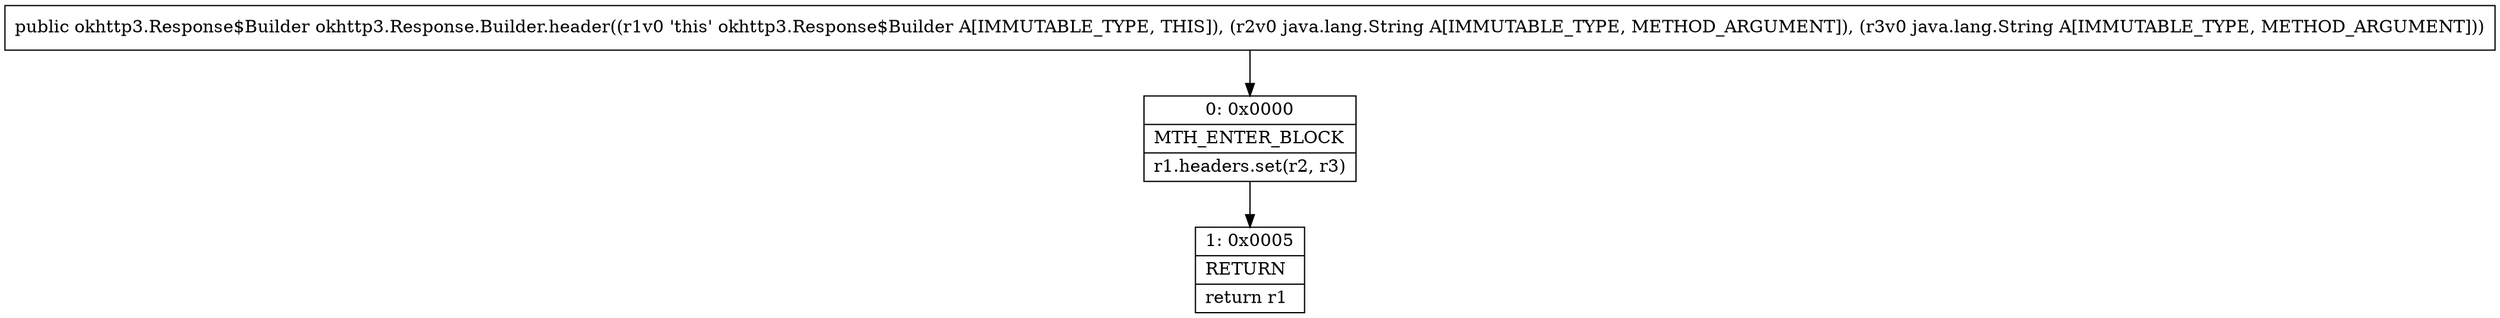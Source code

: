 digraph "CFG forokhttp3.Response.Builder.header(Ljava\/lang\/String;Ljava\/lang\/String;)Lokhttp3\/Response$Builder;" {
Node_0 [shape=record,label="{0\:\ 0x0000|MTH_ENTER_BLOCK\l|r1.headers.set(r2, r3)\l}"];
Node_1 [shape=record,label="{1\:\ 0x0005|RETURN\l|return r1\l}"];
MethodNode[shape=record,label="{public okhttp3.Response$Builder okhttp3.Response.Builder.header((r1v0 'this' okhttp3.Response$Builder A[IMMUTABLE_TYPE, THIS]), (r2v0 java.lang.String A[IMMUTABLE_TYPE, METHOD_ARGUMENT]), (r3v0 java.lang.String A[IMMUTABLE_TYPE, METHOD_ARGUMENT])) }"];
MethodNode -> Node_0;
Node_0 -> Node_1;
}

